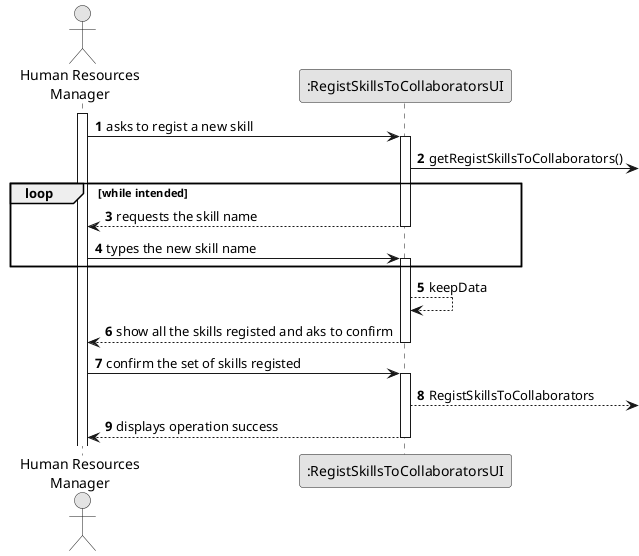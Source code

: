 @startuml
skinparam monochrome true
skinparam packageStyle rectangle
skinparam shadowing false

actor "Human Resources\nManager" as HRM
participant ":RegistSkillsToCollaboratorsUI" as RGC

autonumber 1

activate HRM

    HRM -> RGC : asks to regist a new skill
    activate RGC

    RGC ->: getRegistSkillsToCollaborators()

    loop while intended
            RGC --> HRM : requests the skill name
        deactivate RGC

        HRM -> RGC : types the new skill name
        activate RGC
    end

        RGC --> RGC: keepData

        RGC --> HRM : show all the skills registed and aks to confirm
    deactivate RGC

    HRM -> RGC : confirm the set of skills registed
    activate RGC

    RGC -->: RegistSkillsToCollaborators

    RGC --> HRM : displays operation success
    deactivate RGC


@enduml